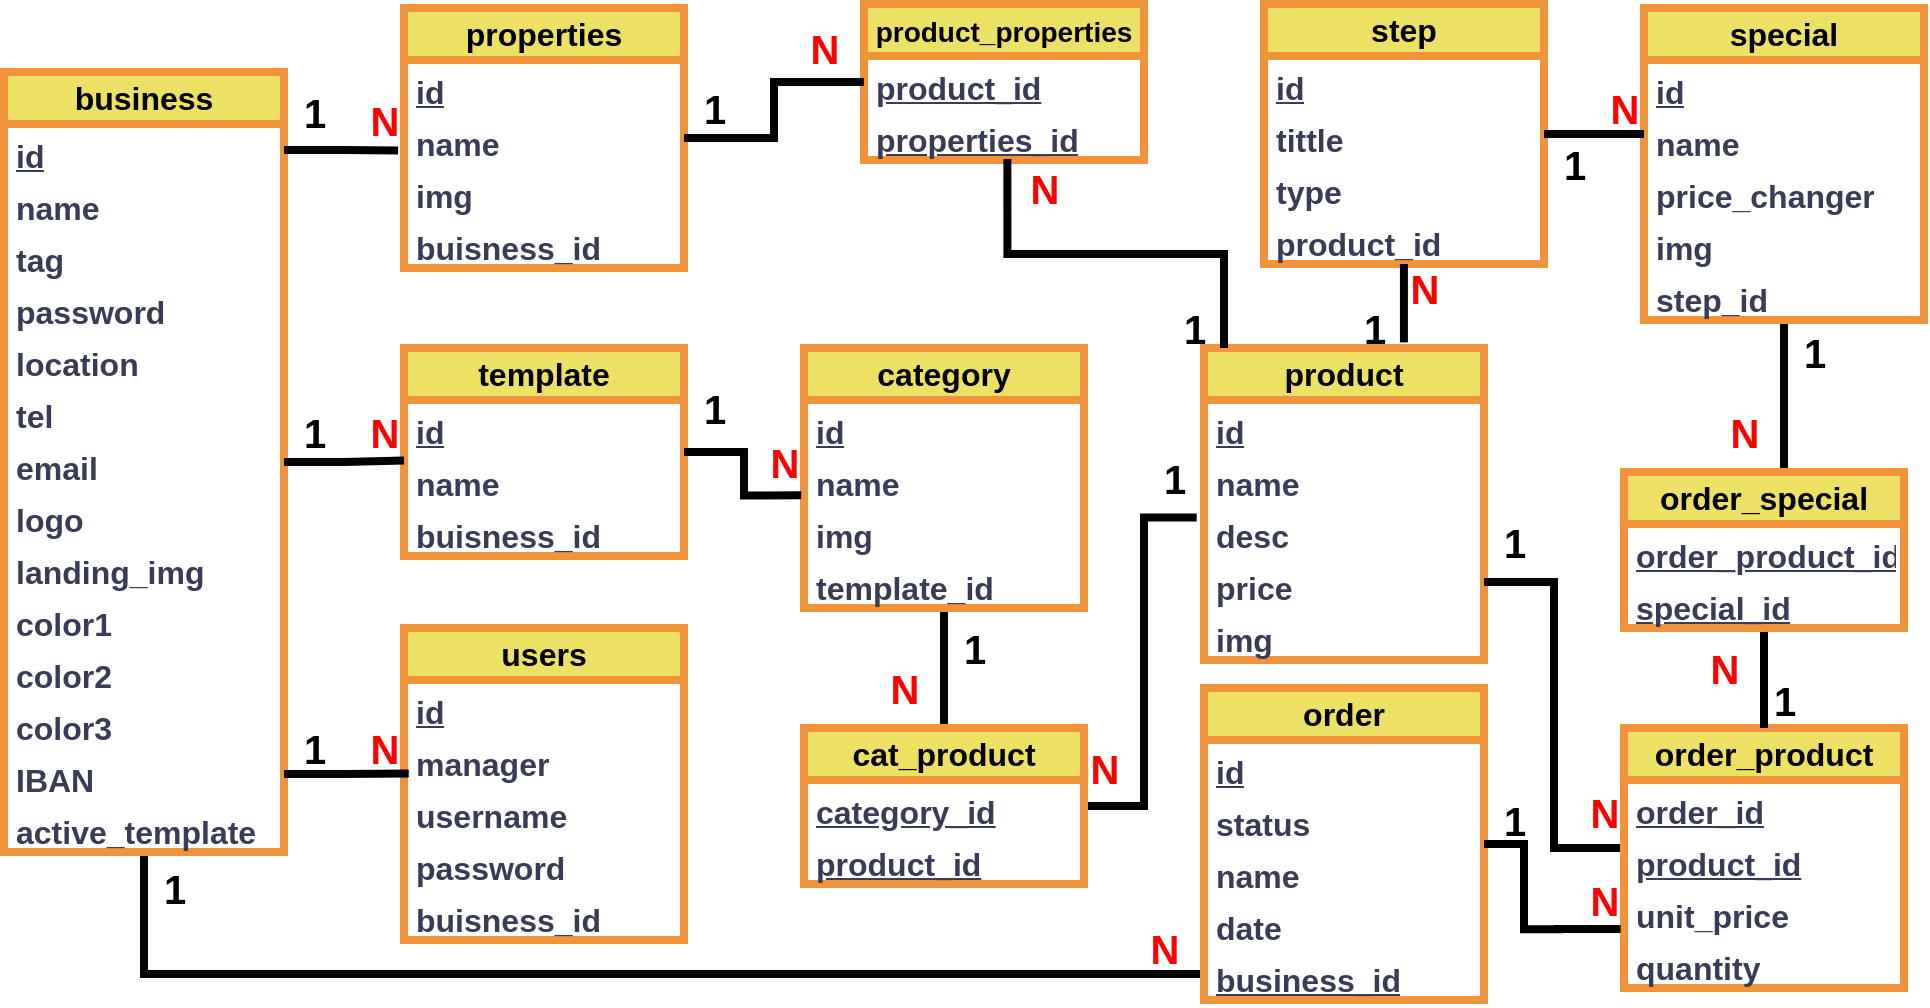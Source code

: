 <mxfile version="24.4.4" type="device">
  <diagram name="Página-1" id="HB4EFLJoK9irSy28Nmbm">
    <mxGraphModel dx="1834" dy="1164" grid="1" gridSize="10" guides="1" tooltips="1" connect="1" arrows="1" fold="1" page="0" pageScale="1" pageWidth="827" pageHeight="1169" background="none" math="0" shadow="0">
      <root>
        <mxCell id="0" />
        <mxCell id="1" parent="0" />
        <mxCell id="tTt3ZFna3ExUiOqyrd7_-2" style="edgeStyle=orthogonalEdgeStyle;rounded=0;orthogonalLoop=1;jettySize=auto;html=1;entryX=0;entryY=0.5;entryDx=0;entryDy=0;fontSize=16;endArrow=none;endFill=0;strokeWidth=4;" edge="1" parent="1" source="oP3ecVFxMw8S0ZBThQW_-9" target="tTt3ZFna3ExUiOqyrd7_-1">
          <mxGeometry relative="1" as="geometry" />
        </mxCell>
        <mxCell id="oP3ecVFxMw8S0ZBThQW_-9" value="business" style="swimlane;fontStyle=1;childLayout=stackLayout;horizontal=1;startSize=26;fillColor=#ece165;horizontalStack=0;resizeParent=1;resizeParentMax=0;resizeLast=0;collapsible=1;marginBottom=0;whiteSpace=wrap;html=1;strokeColor=#f1933b;labelBackgroundColor=none;gradientColor=none;strokeWidth=4;fontSize=16;" parent="1" vertex="1">
          <mxGeometry x="-100" y="-258" width="140" height="390" as="geometry" />
        </mxCell>
        <mxCell id="oP3ecVFxMw8S0ZBThQW_-11" value="&lt;u style=&quot;font-size: 16px;&quot;&gt;id&lt;/u&gt;" style="text;strokeColor=none;fillColor=none;align=left;verticalAlign=top;spacingLeft=4;spacingRight=4;overflow=hidden;rotatable=0;points=[[0,0.5],[1,0.5]];portConstraint=eastwest;whiteSpace=wrap;html=1;fontColor=#393C56;labelBackgroundColor=none;strokeWidth=4;fontSize=16;fontStyle=1" parent="oP3ecVFxMw8S0ZBThQW_-9" vertex="1">
          <mxGeometry y="26" width="140" height="26" as="geometry" />
        </mxCell>
        <mxCell id="oP3ecVFxMw8S0ZBThQW_-12" value="name" style="text;strokeColor=none;fillColor=none;align=left;verticalAlign=top;spacingLeft=4;spacingRight=4;overflow=hidden;rotatable=0;points=[[0,0.5],[1,0.5]];portConstraint=eastwest;whiteSpace=wrap;html=1;fontColor=#393C56;labelBackgroundColor=none;strokeWidth=4;fontSize=16;fontStyle=1" parent="oP3ecVFxMw8S0ZBThQW_-9" vertex="1">
          <mxGeometry y="52" width="140" height="26" as="geometry" />
        </mxCell>
        <mxCell id="oP3ecVFxMw8S0ZBThQW_-10" value="tag" style="text;strokeColor=none;fillColor=none;align=left;verticalAlign=top;spacingLeft=4;spacingRight=4;overflow=hidden;rotatable=0;points=[[0,0.5],[1,0.5]];portConstraint=eastwest;whiteSpace=wrap;html=1;fontColor=#393C56;labelBackgroundColor=none;strokeWidth=4;fontSize=16;fontStyle=1" parent="oP3ecVFxMw8S0ZBThQW_-9" vertex="1">
          <mxGeometry y="78" width="140" height="26" as="geometry" />
        </mxCell>
        <mxCell id="hWduW7F0UaVmSexxQj4j-1" value="password" style="text;strokeColor=none;fillColor=none;align=left;verticalAlign=top;spacingLeft=4;spacingRight=4;overflow=hidden;rotatable=0;points=[[0,0.5],[1,0.5]];portConstraint=eastwest;whiteSpace=wrap;html=1;fontColor=#393C56;labelBackgroundColor=none;strokeWidth=4;fontSize=16;fontStyle=1" parent="oP3ecVFxMw8S0ZBThQW_-9" vertex="1">
          <mxGeometry y="104" width="140" height="26" as="geometry" />
        </mxCell>
        <mxCell id="oP3ecVFxMw8S0ZBThQW_-43" value="location" style="text;strokeColor=none;fillColor=none;align=left;verticalAlign=top;spacingLeft=4;spacingRight=4;overflow=hidden;rotatable=0;points=[[0,0.5],[1,0.5]];portConstraint=eastwest;whiteSpace=wrap;html=1;fontColor=#393C56;labelBackgroundColor=none;strokeWidth=4;fontSize=16;fontStyle=1" parent="oP3ecVFxMw8S0ZBThQW_-9" vertex="1">
          <mxGeometry y="130" width="140" height="26" as="geometry" />
        </mxCell>
        <mxCell id="rgA8sPel6VOe8TSU-KJx-34" value="tel" style="text;strokeColor=none;fillColor=none;align=left;verticalAlign=top;spacingLeft=4;spacingRight=4;overflow=hidden;rotatable=0;points=[[0,0.5],[1,0.5]];portConstraint=eastwest;whiteSpace=wrap;html=1;fontColor=#393C56;labelBackgroundColor=none;strokeWidth=4;fontSize=16;fontStyle=1" parent="oP3ecVFxMw8S0ZBThQW_-9" vertex="1">
          <mxGeometry y="156" width="140" height="26" as="geometry" />
        </mxCell>
        <mxCell id="rgA8sPel6VOe8TSU-KJx-35" value="email" style="text;strokeColor=none;fillColor=none;align=left;verticalAlign=top;spacingLeft=4;spacingRight=4;overflow=hidden;rotatable=0;points=[[0,0.5],[1,0.5]];portConstraint=eastwest;whiteSpace=wrap;html=1;fontColor=#393C56;labelBackgroundColor=none;strokeWidth=4;fontSize=16;fontStyle=1" parent="oP3ecVFxMw8S0ZBThQW_-9" vertex="1">
          <mxGeometry y="182" width="140" height="26" as="geometry" />
        </mxCell>
        <mxCell id="oP3ecVFxMw8S0ZBThQW_-40" value="logo" style="text;strokeColor=none;fillColor=none;align=left;verticalAlign=top;spacingLeft=4;spacingRight=4;overflow=hidden;rotatable=0;points=[[0,0.5],[1,0.5]];portConstraint=eastwest;whiteSpace=wrap;html=1;fontColor=#393C56;labelBackgroundColor=none;strokeWidth=4;fontSize=16;fontStyle=1" parent="oP3ecVFxMw8S0ZBThQW_-9" vertex="1">
          <mxGeometry y="208" width="140" height="26" as="geometry" />
        </mxCell>
        <mxCell id="rgA8sPel6VOe8TSU-KJx-25" value="landing_img" style="text;strokeColor=none;fillColor=none;align=left;verticalAlign=top;spacingLeft=4;spacingRight=4;overflow=hidden;rotatable=0;points=[[0,0.5],[1,0.5]];portConstraint=eastwest;whiteSpace=wrap;html=1;fontColor=#393C56;labelBackgroundColor=none;strokeWidth=4;fontSize=16;fontStyle=1" parent="oP3ecVFxMw8S0ZBThQW_-9" vertex="1">
          <mxGeometry y="234" width="140" height="26" as="geometry" />
        </mxCell>
        <mxCell id="rgA8sPel6VOe8TSU-KJx-37" value="color1" style="text;strokeColor=none;fillColor=none;align=left;verticalAlign=top;spacingLeft=4;spacingRight=4;overflow=hidden;rotatable=0;points=[[0,0.5],[1,0.5]];portConstraint=eastwest;whiteSpace=wrap;html=1;fontColor=#393C56;labelBackgroundColor=none;strokeWidth=4;fontSize=16;fontStyle=1" parent="oP3ecVFxMw8S0ZBThQW_-9" vertex="1">
          <mxGeometry y="260" width="140" height="26" as="geometry" />
        </mxCell>
        <mxCell id="rgA8sPel6VOe8TSU-KJx-38" value="color2" style="text;strokeColor=none;fillColor=none;align=left;verticalAlign=top;spacingLeft=4;spacingRight=4;overflow=hidden;rotatable=0;points=[[0,0.5],[1,0.5]];portConstraint=eastwest;whiteSpace=wrap;html=1;fontColor=#393C56;labelBackgroundColor=none;strokeWidth=4;fontSize=16;fontStyle=1" parent="oP3ecVFxMw8S0ZBThQW_-9" vertex="1">
          <mxGeometry y="286" width="140" height="26" as="geometry" />
        </mxCell>
        <mxCell id="rgA8sPel6VOe8TSU-KJx-39" value="color3" style="text;strokeColor=none;fillColor=none;align=left;verticalAlign=top;spacingLeft=4;spacingRight=4;overflow=hidden;rotatable=0;points=[[0,0.5],[1,0.5]];portConstraint=eastwest;whiteSpace=wrap;html=1;fontColor=#393C56;labelBackgroundColor=none;strokeWidth=4;fontSize=16;fontStyle=1" parent="oP3ecVFxMw8S0ZBThQW_-9" vertex="1">
          <mxGeometry y="312" width="140" height="26" as="geometry" />
        </mxCell>
        <mxCell id="oP3ecVFxMw8S0ZBThQW_-41" value="IBAN" style="text;strokeColor=none;fillColor=none;align=left;verticalAlign=top;spacingLeft=4;spacingRight=4;overflow=hidden;rotatable=0;points=[[0,0.5],[1,0.5]];portConstraint=eastwest;whiteSpace=wrap;html=1;fontColor=#393C56;labelBackgroundColor=none;strokeWidth=4;fontSize=16;fontStyle=1" parent="oP3ecVFxMw8S0ZBThQW_-9" vertex="1">
          <mxGeometry y="338" width="140" height="26" as="geometry" />
        </mxCell>
        <mxCell id="rgA8sPel6VOe8TSU-KJx-26" value="active_template" style="text;strokeColor=none;fillColor=none;align=left;verticalAlign=top;spacingLeft=4;spacingRight=4;overflow=hidden;rotatable=0;points=[[0,0.5],[1,0.5]];portConstraint=eastwest;whiteSpace=wrap;html=1;fontColor=#393C56;labelBackgroundColor=none;strokeWidth=4;fontSize=16;fontStyle=1" parent="oP3ecVFxMw8S0ZBThQW_-9" vertex="1">
          <mxGeometry y="364" width="140" height="26" as="geometry" />
        </mxCell>
        <mxCell id="w_64lnNvMojPPj8oxcIl-16" style="edgeStyle=orthogonalEdgeStyle;rounded=0;orthogonalLoop=1;jettySize=auto;html=1;entryX=0.5;entryY=0;entryDx=0;entryDy=0;endArrow=none;endFill=0;strokeWidth=4;" parent="1" source="oP3ecVFxMw8S0ZBThQW_-26" target="rgA8sPel6VOe8TSU-KJx-27" edge="1">
          <mxGeometry relative="1" as="geometry" />
        </mxCell>
        <mxCell id="oP3ecVFxMw8S0ZBThQW_-26" value="category" style="swimlane;fontStyle=1;childLayout=stackLayout;horizontal=1;startSize=26;fillColor=#ece165;horizontalStack=0;resizeParent=1;resizeParentMax=0;resizeLast=0;collapsible=1;marginBottom=0;whiteSpace=wrap;html=1;strokeColor=#f1933b;labelBackgroundColor=none;gradientColor=none;strokeWidth=4;fontSize=16;" parent="1" vertex="1">
          <mxGeometry x="300" y="-120" width="140" height="130" as="geometry" />
        </mxCell>
        <mxCell id="oP3ecVFxMw8S0ZBThQW_-27" value="&lt;u style=&quot;font-size: 16px;&quot;&gt;id&lt;/u&gt;" style="text;strokeColor=none;fillColor=none;align=left;verticalAlign=top;spacingLeft=4;spacingRight=4;overflow=hidden;rotatable=0;points=[[0,0.5],[1,0.5]];portConstraint=eastwest;whiteSpace=wrap;html=1;fontColor=#393C56;labelBackgroundColor=none;strokeWidth=4;fontSize=16;fontStyle=1" parent="oP3ecVFxMw8S0ZBThQW_-26" vertex="1">
          <mxGeometry y="26" width="140" height="26" as="geometry" />
        </mxCell>
        <mxCell id="oP3ecVFxMw8S0ZBThQW_-28" value="name" style="text;strokeColor=none;fillColor=none;align=left;verticalAlign=top;spacingLeft=4;spacingRight=4;overflow=hidden;rotatable=0;points=[[0,0.5],[1,0.5]];portConstraint=eastwest;whiteSpace=wrap;html=1;fontColor=#393C56;labelBackgroundColor=none;strokeWidth=4;fontSize=16;fontStyle=1" parent="oP3ecVFxMw8S0ZBThQW_-26" vertex="1">
          <mxGeometry y="52" width="140" height="26" as="geometry" />
        </mxCell>
        <mxCell id="oP3ecVFxMw8S0ZBThQW_-29" value="img" style="text;strokeColor=none;fillColor=none;align=left;verticalAlign=top;spacingLeft=4;spacingRight=4;overflow=hidden;rotatable=0;points=[[0,0.5],[1,0.5]];portConstraint=eastwest;whiteSpace=wrap;html=1;fontColor=#393C56;labelBackgroundColor=none;strokeWidth=4;fontSize=16;fontStyle=1" parent="oP3ecVFxMw8S0ZBThQW_-26" vertex="1">
          <mxGeometry y="78" width="140" height="26" as="geometry" />
        </mxCell>
        <mxCell id="yxecicvRV5w_pmOznldh-9" value="template_id" style="text;strokeColor=none;fillColor=none;align=left;verticalAlign=top;spacingLeft=4;spacingRight=4;overflow=hidden;rotatable=0;points=[[0,0.5],[1,0.5]];portConstraint=eastwest;whiteSpace=wrap;html=1;fontColor=#393C56;labelBackgroundColor=none;strokeWidth=4;fontSize=16;fontStyle=1" parent="oP3ecVFxMw8S0ZBThQW_-26" vertex="1">
          <mxGeometry y="104" width="140" height="26" as="geometry" />
        </mxCell>
        <mxCell id="oP3ecVFxMw8S0ZBThQW_-30" value="product" style="swimlane;fontStyle=1;childLayout=stackLayout;horizontal=1;startSize=26;fillColor=#ece165;horizontalStack=0;resizeParent=1;resizeParentMax=0;resizeLast=0;collapsible=1;marginBottom=0;whiteSpace=wrap;html=1;strokeColor=#f1933b;labelBackgroundColor=none;gradientColor=none;strokeWidth=4;fontSize=16;" parent="1" vertex="1">
          <mxGeometry x="500" y="-120" width="140" height="156" as="geometry" />
        </mxCell>
        <mxCell id="oP3ecVFxMw8S0ZBThQW_-31" value="&lt;u style=&quot;font-size: 16px;&quot;&gt;id&lt;/u&gt;" style="text;strokeColor=none;fillColor=none;align=left;verticalAlign=top;spacingLeft=4;spacingRight=4;overflow=hidden;rotatable=0;points=[[0,0.5],[1,0.5]];portConstraint=eastwest;whiteSpace=wrap;html=1;fontColor=#393C56;labelBackgroundColor=none;strokeWidth=4;fontSize=16;fontStyle=1" parent="oP3ecVFxMw8S0ZBThQW_-30" vertex="1">
          <mxGeometry y="26" width="140" height="26" as="geometry" />
        </mxCell>
        <mxCell id="oP3ecVFxMw8S0ZBThQW_-32" value="name" style="text;strokeColor=none;fillColor=none;align=left;verticalAlign=top;spacingLeft=4;spacingRight=4;overflow=hidden;rotatable=0;points=[[0,0.5],[1,0.5]];portConstraint=eastwest;whiteSpace=wrap;html=1;fontColor=#393C56;labelBackgroundColor=none;strokeWidth=4;fontSize=16;fontStyle=1" parent="oP3ecVFxMw8S0ZBThQW_-30" vertex="1">
          <mxGeometry y="52" width="140" height="26" as="geometry" />
        </mxCell>
        <mxCell id="yxecicvRV5w_pmOznldh-8" value="desc" style="text;strokeColor=none;fillColor=none;align=left;verticalAlign=top;spacingLeft=4;spacingRight=4;overflow=hidden;rotatable=0;points=[[0,0.5],[1,0.5]];portConstraint=eastwest;whiteSpace=wrap;html=1;fontColor=#393C56;labelBackgroundColor=none;strokeWidth=4;fontSize=16;fontStyle=1" parent="oP3ecVFxMw8S0ZBThQW_-30" vertex="1">
          <mxGeometry y="78" width="140" height="26" as="geometry" />
        </mxCell>
        <mxCell id="yxecicvRV5w_pmOznldh-1" value="price" style="text;strokeColor=none;fillColor=none;align=left;verticalAlign=top;spacingLeft=4;spacingRight=4;overflow=hidden;rotatable=0;points=[[0,0.5],[1,0.5]];portConstraint=eastwest;whiteSpace=wrap;html=1;fontColor=#393C56;labelBackgroundColor=none;strokeWidth=4;fontSize=16;fontStyle=1" parent="oP3ecVFxMw8S0ZBThQW_-30" vertex="1">
          <mxGeometry y="104" width="140" height="26" as="geometry" />
        </mxCell>
        <mxCell id="oP3ecVFxMw8S0ZBThQW_-33" value="img" style="text;strokeColor=none;fillColor=none;align=left;verticalAlign=top;spacingLeft=4;spacingRight=4;overflow=hidden;rotatable=0;points=[[0,0.5],[1,0.5]];portConstraint=eastwest;whiteSpace=wrap;html=1;fontColor=#393C56;labelBackgroundColor=none;strokeWidth=4;fontSize=16;fontStyle=1" parent="oP3ecVFxMw8S0ZBThQW_-30" vertex="1">
          <mxGeometry y="130" width="140" height="26" as="geometry" />
        </mxCell>
        <mxCell id="oP3ecVFxMw8S0ZBThQW_-44" value="step" style="swimlane;fontStyle=1;childLayout=stackLayout;horizontal=1;startSize=26;fillColor=#ece165;horizontalStack=0;resizeParent=1;resizeParentMax=0;resizeLast=0;collapsible=1;marginBottom=0;whiteSpace=wrap;html=1;strokeColor=#f1933b;labelBackgroundColor=none;gradientColor=none;strokeWidth=4;fontSize=16;" parent="1" vertex="1">
          <mxGeometry x="530" y="-292" width="140" height="130" as="geometry" />
        </mxCell>
        <mxCell id="oP3ecVFxMw8S0ZBThQW_-45" value="&lt;u style=&quot;font-size: 16px;&quot;&gt;id&lt;/u&gt;" style="text;strokeColor=none;fillColor=none;align=left;verticalAlign=top;spacingLeft=4;spacingRight=4;overflow=hidden;rotatable=0;points=[[0,0.5],[1,0.5]];portConstraint=eastwest;whiteSpace=wrap;html=1;fontColor=#393C56;labelBackgroundColor=none;strokeWidth=4;fontSize=16;fontStyle=1" parent="oP3ecVFxMw8S0ZBThQW_-44" vertex="1">
          <mxGeometry y="26" width="140" height="26" as="geometry" />
        </mxCell>
        <mxCell id="oP3ecVFxMw8S0ZBThQW_-47" value="tittle" style="text;strokeColor=none;fillColor=none;align=left;verticalAlign=top;spacingLeft=4;spacingRight=4;overflow=hidden;rotatable=0;points=[[0,0.5],[1,0.5]];portConstraint=eastwest;whiteSpace=wrap;html=1;fontColor=#393C56;labelBackgroundColor=none;strokeWidth=4;fontSize=16;fontStyle=1" parent="oP3ecVFxMw8S0ZBThQW_-44" vertex="1">
          <mxGeometry y="52" width="140" height="26" as="geometry" />
        </mxCell>
        <mxCell id="rgA8sPel6VOe8TSU-KJx-4" value="type" style="text;strokeColor=none;fillColor=none;align=left;verticalAlign=top;spacingLeft=4;spacingRight=4;overflow=hidden;rotatable=0;points=[[0,0.5],[1,0.5]];portConstraint=eastwest;whiteSpace=wrap;html=1;fontColor=#393C56;labelBackgroundColor=none;strokeWidth=4;fontSize=16;fontStyle=1" parent="oP3ecVFxMw8S0ZBThQW_-44" vertex="1">
          <mxGeometry y="78" width="140" height="26" as="geometry" />
        </mxCell>
        <mxCell id="oP3ecVFxMw8S0ZBThQW_-49" value="product_id" style="text;strokeColor=none;fillColor=none;align=left;verticalAlign=top;spacingLeft=4;spacingRight=4;overflow=hidden;rotatable=0;points=[[0,0.5],[1,0.5]];portConstraint=eastwest;whiteSpace=wrap;html=1;fontColor=#393C56;labelBackgroundColor=none;strokeWidth=4;fontSize=16;fontStyle=1" parent="oP3ecVFxMw8S0ZBThQW_-44" vertex="1">
          <mxGeometry y="104" width="140" height="26" as="geometry" />
        </mxCell>
        <mxCell id="w_64lnNvMojPPj8oxcIl-25" style="edgeStyle=orthogonalEdgeStyle;rounded=0;orthogonalLoop=1;jettySize=auto;html=1;endArrow=none;endFill=0;strokeWidth=4;" parent="1" source="yxecicvRV5w_pmOznldh-2" edge="1">
          <mxGeometry relative="1" as="geometry">
            <mxPoint x="790" y="-60.0" as="targetPoint" />
          </mxGeometry>
        </mxCell>
        <mxCell id="yxecicvRV5w_pmOznldh-2" value="special" style="swimlane;fontStyle=1;childLayout=stackLayout;horizontal=1;startSize=26;fillColor=#ece165;horizontalStack=0;resizeParent=1;resizeParentMax=0;resizeLast=0;collapsible=1;marginBottom=0;whiteSpace=wrap;html=1;strokeColor=#f1933b;labelBackgroundColor=none;gradientColor=none;strokeWidth=4;fontSize=16;" parent="1" vertex="1">
          <mxGeometry x="720" y="-290" width="140" height="156" as="geometry" />
        </mxCell>
        <mxCell id="yxecicvRV5w_pmOznldh-3" value="&lt;u style=&quot;font-size: 16px;&quot;&gt;id&lt;/u&gt;" style="text;strokeColor=none;fillColor=none;align=left;verticalAlign=top;spacingLeft=4;spacingRight=4;overflow=hidden;rotatable=0;points=[[0,0.5],[1,0.5]];portConstraint=eastwest;whiteSpace=wrap;html=1;fontColor=#393C56;labelBackgroundColor=none;strokeWidth=4;fontSize=16;fontStyle=1" parent="yxecicvRV5w_pmOznldh-2" vertex="1">
          <mxGeometry y="26" width="140" height="26" as="geometry" />
        </mxCell>
        <mxCell id="yxecicvRV5w_pmOznldh-4" value="name" style="text;strokeColor=none;fillColor=none;align=left;verticalAlign=top;spacingLeft=4;spacingRight=4;overflow=hidden;rotatable=0;points=[[0,0.5],[1,0.5]];portConstraint=eastwest;whiteSpace=wrap;html=1;fontColor=#393C56;labelBackgroundColor=none;strokeWidth=4;fontSize=16;fontStyle=1" parent="yxecicvRV5w_pmOznldh-2" vertex="1">
          <mxGeometry y="52" width="140" height="26" as="geometry" />
        </mxCell>
        <mxCell id="yxecicvRV5w_pmOznldh-7" value="price_changer" style="text;strokeColor=none;fillColor=none;align=left;verticalAlign=top;spacingLeft=4;spacingRight=4;overflow=hidden;rotatable=0;points=[[0,0.5],[1,0.5]];portConstraint=eastwest;whiteSpace=wrap;html=1;fontColor=#393C56;labelBackgroundColor=none;strokeWidth=4;fontSize=16;fontStyle=1" parent="yxecicvRV5w_pmOznldh-2" vertex="1">
          <mxGeometry y="78" width="140" height="26" as="geometry" />
        </mxCell>
        <mxCell id="yxecicvRV5w_pmOznldh-5" value="img" style="text;strokeColor=none;fillColor=none;align=left;verticalAlign=top;spacingLeft=4;spacingRight=4;overflow=hidden;rotatable=0;points=[[0,0.5],[1,0.5]];portConstraint=eastwest;whiteSpace=wrap;html=1;fontColor=#393C56;labelBackgroundColor=none;strokeWidth=4;fontSize=16;fontStyle=1" parent="yxecicvRV5w_pmOznldh-2" vertex="1">
          <mxGeometry y="104" width="140" height="26" as="geometry" />
        </mxCell>
        <mxCell id="yxecicvRV5w_pmOznldh-6" value="step_id" style="text;strokeColor=none;fillColor=none;align=left;verticalAlign=top;spacingLeft=4;spacingRight=4;overflow=hidden;rotatable=0;points=[[0,0.5],[1,0.5]];portConstraint=eastwest;whiteSpace=wrap;html=1;fontColor=#393C56;labelBackgroundColor=none;strokeWidth=4;fontSize=16;fontStyle=1" parent="yxecicvRV5w_pmOznldh-2" vertex="1">
          <mxGeometry y="130" width="140" height="26" as="geometry" />
        </mxCell>
        <mxCell id="yxecicvRV5w_pmOznldh-17" value="properties" style="swimlane;fontStyle=1;childLayout=stackLayout;horizontal=1;startSize=26;fillColor=#ece165;horizontalStack=0;resizeParent=1;resizeParentMax=0;resizeLast=0;collapsible=1;marginBottom=0;whiteSpace=wrap;html=1;strokeColor=#f1933b;labelBackgroundColor=none;gradientColor=none;strokeWidth=4;fontSize=16;" parent="1" vertex="1">
          <mxGeometry x="100" y="-290" width="140" height="130" as="geometry" />
        </mxCell>
        <mxCell id="yxecicvRV5w_pmOznldh-18" value="&lt;u style=&quot;font-size: 16px;&quot;&gt;id&lt;/u&gt;" style="text;strokeColor=none;fillColor=none;align=left;verticalAlign=top;spacingLeft=4;spacingRight=4;overflow=hidden;rotatable=0;points=[[0,0.5],[1,0.5]];portConstraint=eastwest;whiteSpace=wrap;html=1;fontColor=#393C56;labelBackgroundColor=none;strokeWidth=4;fontSize=16;fontStyle=1" parent="yxecicvRV5w_pmOznldh-17" vertex="1">
          <mxGeometry y="26" width="140" height="26" as="geometry" />
        </mxCell>
        <mxCell id="yxecicvRV5w_pmOznldh-19" value="name" style="text;strokeColor=none;fillColor=none;align=left;verticalAlign=top;spacingLeft=4;spacingRight=4;overflow=hidden;rotatable=0;points=[[0,0.5],[1,0.5]];portConstraint=eastwest;whiteSpace=wrap;html=1;fontColor=#393C56;labelBackgroundColor=none;strokeWidth=4;fontSize=16;fontStyle=1" parent="yxecicvRV5w_pmOznldh-17" vertex="1">
          <mxGeometry y="52" width="140" height="26" as="geometry" />
        </mxCell>
        <mxCell id="yxecicvRV5w_pmOznldh-20" value="img" style="text;strokeColor=none;fillColor=none;align=left;verticalAlign=top;spacingLeft=4;spacingRight=4;overflow=hidden;rotatable=0;points=[[0,0.5],[1,0.5]];portConstraint=eastwest;whiteSpace=wrap;html=1;fontColor=#393C56;labelBackgroundColor=none;strokeWidth=4;fontSize=16;fontStyle=1" parent="yxecicvRV5w_pmOznldh-17" vertex="1">
          <mxGeometry y="78" width="140" height="26" as="geometry" />
        </mxCell>
        <mxCell id="yxecicvRV5w_pmOznldh-21" value="buisness_id" style="text;strokeColor=none;fillColor=none;align=left;verticalAlign=top;spacingLeft=4;spacingRight=4;overflow=hidden;rotatable=0;points=[[0,0.5],[1,0.5]];portConstraint=eastwest;whiteSpace=wrap;html=1;fontColor=#393C56;labelBackgroundColor=none;strokeWidth=4;fontSize=16;fontStyle=1" parent="yxecicvRV5w_pmOznldh-17" vertex="1">
          <mxGeometry y="104" width="140" height="26" as="geometry" />
        </mxCell>
        <mxCell id="yxecicvRV5w_pmOznldh-22" value="&lt;font style=&quot;font-size: 14px;&quot;&gt;product_properties&lt;/font&gt;" style="swimlane;fontStyle=1;childLayout=stackLayout;horizontal=1;startSize=26;fillColor=#ece165;horizontalStack=0;resizeParent=1;resizeParentMax=0;resizeLast=0;collapsible=1;marginBottom=0;whiteSpace=wrap;html=1;strokeColor=#f1933b;labelBackgroundColor=none;gradientColor=none;strokeWidth=4;fontSize=16;" parent="1" vertex="1">
          <mxGeometry x="330" y="-292" width="140" height="78" as="geometry" />
        </mxCell>
        <mxCell id="yxecicvRV5w_pmOznldh-24" value="&lt;u&gt;product_id&lt;/u&gt;" style="text;strokeColor=none;fillColor=none;align=left;verticalAlign=top;spacingLeft=4;spacingRight=4;overflow=hidden;rotatable=0;points=[[0,0.5],[1,0.5]];portConstraint=eastwest;whiteSpace=wrap;html=1;fontColor=#393C56;labelBackgroundColor=none;strokeWidth=4;fontSize=16;fontStyle=1" parent="yxecicvRV5w_pmOznldh-22" vertex="1">
          <mxGeometry y="26" width="140" height="26" as="geometry" />
        </mxCell>
        <mxCell id="yxecicvRV5w_pmOznldh-23" value="&lt;u&gt;properties_id&lt;/u&gt;" style="text;strokeColor=none;fillColor=none;align=left;verticalAlign=top;spacingLeft=4;spacingRight=4;overflow=hidden;rotatable=0;points=[[0,0.5],[1,0.5]];portConstraint=eastwest;whiteSpace=wrap;html=1;fontColor=#393C56;labelBackgroundColor=none;strokeWidth=4;fontSize=16;fontStyle=1" parent="yxecicvRV5w_pmOznldh-22" vertex="1">
          <mxGeometry y="52" width="140" height="26" as="geometry" />
        </mxCell>
        <mxCell id="rgA8sPel6VOe8TSU-KJx-5" value="order" style="swimlane;fontStyle=1;childLayout=stackLayout;horizontal=1;startSize=26;fillColor=#ece165;horizontalStack=0;resizeParent=1;resizeParentMax=0;resizeLast=0;collapsible=1;marginBottom=0;whiteSpace=wrap;html=1;strokeColor=#f1933b;labelBackgroundColor=none;gradientColor=none;strokeWidth=4;fontSize=16;" parent="1" vertex="1">
          <mxGeometry x="500" y="50" width="140" height="156" as="geometry" />
        </mxCell>
        <mxCell id="rgA8sPel6VOe8TSU-KJx-6" value="&lt;u style=&quot;font-size: 16px;&quot;&gt;id&lt;/u&gt;" style="text;strokeColor=none;fillColor=none;align=left;verticalAlign=top;spacingLeft=4;spacingRight=4;overflow=hidden;rotatable=0;points=[[0,0.5],[1,0.5]];portConstraint=eastwest;whiteSpace=wrap;html=1;fontColor=#393C56;labelBackgroundColor=none;strokeWidth=4;fontSize=16;fontStyle=1" parent="rgA8sPel6VOe8TSU-KJx-5" vertex="1">
          <mxGeometry y="26" width="140" height="26" as="geometry" />
        </mxCell>
        <mxCell id="rgA8sPel6VOe8TSU-KJx-9" value="status" style="text;strokeColor=none;fillColor=none;align=left;verticalAlign=top;spacingLeft=4;spacingRight=4;overflow=hidden;rotatable=0;points=[[0,0.5],[1,0.5]];portConstraint=eastwest;whiteSpace=wrap;html=1;fontColor=#393C56;labelBackgroundColor=none;strokeWidth=4;fontSize=16;fontStyle=1" parent="rgA8sPel6VOe8TSU-KJx-5" vertex="1">
          <mxGeometry y="52" width="140" height="26" as="geometry" />
        </mxCell>
        <mxCell id="rgA8sPel6VOe8TSU-KJx-12" value="name" style="text;strokeColor=none;fillColor=none;align=left;verticalAlign=top;spacingLeft=4;spacingRight=4;overflow=hidden;rotatable=0;points=[[0,0.5],[1,0.5]];portConstraint=eastwest;whiteSpace=wrap;html=1;fontColor=#393C56;labelBackgroundColor=none;strokeWidth=4;fontSize=16;fontStyle=1" parent="rgA8sPel6VOe8TSU-KJx-5" vertex="1">
          <mxGeometry y="78" width="140" height="26" as="geometry" />
        </mxCell>
        <mxCell id="VokZAXwR1dvvG9g6itUy-2" value="date" style="text;strokeColor=none;fillColor=none;align=left;verticalAlign=top;spacingLeft=4;spacingRight=4;overflow=hidden;rotatable=0;points=[[0,0.5],[1,0.5]];portConstraint=eastwest;whiteSpace=wrap;html=1;fontColor=#393C56;labelBackgroundColor=none;strokeWidth=4;fontSize=16;fontStyle=1" parent="rgA8sPel6VOe8TSU-KJx-5" vertex="1">
          <mxGeometry y="104" width="140" height="26" as="geometry" />
        </mxCell>
        <mxCell id="tTt3ZFna3ExUiOqyrd7_-1" value="business_id" style="text;strokeColor=none;fillColor=none;align=left;verticalAlign=top;spacingLeft=4;spacingRight=4;overflow=hidden;rotatable=0;points=[[0,0.5],[1,0.5]];portConstraint=eastwest;whiteSpace=wrap;html=1;fontColor=#393C56;labelBackgroundColor=none;strokeWidth=4;fontSize=16;fontStyle=5" vertex="1" parent="rgA8sPel6VOe8TSU-KJx-5">
          <mxGeometry y="130" width="140" height="26" as="geometry" />
        </mxCell>
        <mxCell id="rgA8sPel6VOe8TSU-KJx-13" value="order_product" style="swimlane;fontStyle=1;childLayout=stackLayout;horizontal=1;startSize=26;fillColor=#ece165;horizontalStack=0;resizeParent=1;resizeParentMax=0;resizeLast=0;collapsible=1;marginBottom=0;whiteSpace=wrap;html=1;strokeColor=#f1933b;labelBackgroundColor=none;gradientColor=none;strokeWidth=4;fontSize=16;" parent="1" vertex="1">
          <mxGeometry x="710" y="70" width="140" height="130" as="geometry" />
        </mxCell>
        <mxCell id="rgA8sPel6VOe8TSU-KJx-19" value="&lt;span style=&quot;font-size: 16px;&quot;&gt;order_id&lt;/span&gt;" style="text;strokeColor=none;fillColor=none;align=left;verticalAlign=top;spacingLeft=4;spacingRight=4;overflow=hidden;rotatable=0;points=[[0,0.5],[1,0.5]];portConstraint=eastwest;whiteSpace=wrap;html=1;fontColor=#393C56;labelBackgroundColor=none;strokeWidth=4;fontSize=16;fontStyle=5" parent="rgA8sPel6VOe8TSU-KJx-13" vertex="1">
          <mxGeometry y="26" width="140" height="26" as="geometry" />
        </mxCell>
        <mxCell id="rgA8sPel6VOe8TSU-KJx-18" value="&lt;span style=&quot;font-size: 16px;&quot;&gt;product_id&lt;/span&gt;" style="text;strokeColor=none;fillColor=none;align=left;verticalAlign=top;spacingLeft=4;spacingRight=4;overflow=hidden;rotatable=0;points=[[0,0.5],[1,0.5]];portConstraint=eastwest;whiteSpace=wrap;html=1;fontColor=#393C56;labelBackgroundColor=none;strokeWidth=4;fontSize=16;fontStyle=5" parent="rgA8sPel6VOe8TSU-KJx-13" vertex="1">
          <mxGeometry y="52" width="140" height="26" as="geometry" />
        </mxCell>
        <mxCell id="BneMiahgWMoEN0G-q8t--10" value="unit_price" style="text;strokeColor=none;fillColor=none;align=left;verticalAlign=top;spacingLeft=4;spacingRight=4;overflow=hidden;rotatable=0;points=[[0,0.5],[1,0.5]];portConstraint=eastwest;whiteSpace=wrap;html=1;fontColor=#393C56;labelBackgroundColor=none;strokeWidth=4;fontSize=16;fontStyle=1" parent="rgA8sPel6VOe8TSU-KJx-13" vertex="1">
          <mxGeometry y="78" width="140" height="26" as="geometry" />
        </mxCell>
        <mxCell id="hWduW7F0UaVmSexxQj4j-2" value="quantity" style="text;strokeColor=none;fillColor=none;align=left;verticalAlign=top;spacingLeft=4;spacingRight=4;overflow=hidden;rotatable=0;points=[[0,0.5],[1,0.5]];portConstraint=eastwest;whiteSpace=wrap;html=1;fontColor=#393C56;labelBackgroundColor=none;strokeWidth=4;fontSize=16;fontStyle=1" parent="rgA8sPel6VOe8TSU-KJx-13" vertex="1">
          <mxGeometry y="104" width="140" height="26" as="geometry" />
        </mxCell>
        <mxCell id="rgA8sPel6VOe8TSU-KJx-20" value="template" style="swimlane;fontStyle=1;childLayout=stackLayout;horizontal=1;startSize=26;fillColor=#ece165;horizontalStack=0;resizeParent=1;resizeParentMax=0;resizeLast=0;collapsible=1;marginBottom=0;whiteSpace=wrap;html=1;strokeColor=#f1933b;labelBackgroundColor=none;gradientColor=none;strokeWidth=4;fontSize=16;" parent="1" vertex="1">
          <mxGeometry x="100" y="-120" width="140" height="104" as="geometry" />
        </mxCell>
        <mxCell id="rgA8sPel6VOe8TSU-KJx-21" value="&lt;u style=&quot;font-size: 16px;&quot;&gt;id&lt;/u&gt;" style="text;strokeColor=none;fillColor=none;align=left;verticalAlign=top;spacingLeft=4;spacingRight=4;overflow=hidden;rotatable=0;points=[[0,0.5],[1,0.5]];portConstraint=eastwest;whiteSpace=wrap;html=1;fontColor=#393C56;labelBackgroundColor=none;strokeWidth=4;fontSize=16;fontStyle=1" parent="rgA8sPel6VOe8TSU-KJx-20" vertex="1">
          <mxGeometry y="26" width="140" height="26" as="geometry" />
        </mxCell>
        <mxCell id="rgA8sPel6VOe8TSU-KJx-22" value="name" style="text;strokeColor=none;fillColor=none;align=left;verticalAlign=top;spacingLeft=4;spacingRight=4;overflow=hidden;rotatable=0;points=[[0,0.5],[1,0.5]];portConstraint=eastwest;whiteSpace=wrap;html=1;fontColor=#393C56;labelBackgroundColor=none;strokeWidth=4;fontSize=16;fontStyle=1" parent="rgA8sPel6VOe8TSU-KJx-20" vertex="1">
          <mxGeometry y="52" width="140" height="26" as="geometry" />
        </mxCell>
        <mxCell id="rgA8sPel6VOe8TSU-KJx-24" value="buisness_id" style="text;strokeColor=none;fillColor=none;align=left;verticalAlign=top;spacingLeft=4;spacingRight=4;overflow=hidden;rotatable=0;points=[[0,0.5],[1,0.5]];portConstraint=eastwest;whiteSpace=wrap;html=1;fontColor=#393C56;labelBackgroundColor=none;strokeWidth=4;fontSize=16;fontStyle=1" parent="rgA8sPel6VOe8TSU-KJx-20" vertex="1">
          <mxGeometry y="78" width="140" height="26" as="geometry" />
        </mxCell>
        <mxCell id="w_64lnNvMojPPj8oxcIl-17" style="edgeStyle=orthogonalEdgeStyle;rounded=0;orthogonalLoop=1;jettySize=auto;html=1;entryX=-0.026;entryY=0.262;entryDx=0;entryDy=0;entryPerimeter=0;endArrow=none;endFill=0;strokeWidth=4;" parent="1" source="rgA8sPel6VOe8TSU-KJx-27" target="yxecicvRV5w_pmOznldh-8" edge="1">
          <mxGeometry relative="1" as="geometry">
            <mxPoint x="470" y="-50" as="targetPoint" />
            <Array as="points">
              <mxPoint x="470" y="109" />
              <mxPoint x="470" y="-35" />
            </Array>
          </mxGeometry>
        </mxCell>
        <mxCell id="rgA8sPel6VOe8TSU-KJx-27" value="cat_product" style="swimlane;fontStyle=1;childLayout=stackLayout;horizontal=1;startSize=26;fillColor=#ece165;horizontalStack=0;resizeParent=1;resizeParentMax=0;resizeLast=0;collapsible=1;marginBottom=0;whiteSpace=wrap;html=1;strokeColor=#f1933b;labelBackgroundColor=none;gradientColor=none;strokeWidth=4;fontSize=16;" parent="1" vertex="1">
          <mxGeometry x="300" y="70" width="140" height="78" as="geometry" />
        </mxCell>
        <mxCell id="rgA8sPel6VOe8TSU-KJx-28" value="&lt;u style=&quot;font-size: 16px;&quot;&gt;category_id&lt;/u&gt;" style="text;strokeColor=none;fillColor=none;align=left;verticalAlign=top;spacingLeft=4;spacingRight=4;overflow=hidden;rotatable=0;points=[[0,0.5],[1,0.5]];portConstraint=eastwest;whiteSpace=wrap;html=1;fontColor=#393C56;labelBackgroundColor=none;strokeWidth=4;fontSize=16;fontStyle=1" parent="rgA8sPel6VOe8TSU-KJx-27" vertex="1">
          <mxGeometry y="26" width="140" height="26" as="geometry" />
        </mxCell>
        <mxCell id="rgA8sPel6VOe8TSU-KJx-29" value="product_id" style="text;strokeColor=none;fillColor=none;align=left;verticalAlign=top;spacingLeft=4;spacingRight=4;overflow=hidden;rotatable=0;points=[[0,0.5],[1,0.5]];portConstraint=eastwest;whiteSpace=wrap;html=1;fontColor=#393C56;labelBackgroundColor=none;strokeWidth=4;fontSize=16;fontStyle=5" parent="rgA8sPel6VOe8TSU-KJx-27" vertex="1">
          <mxGeometry y="52" width="140" height="26" as="geometry" />
        </mxCell>
        <mxCell id="w_64lnNvMojPPj8oxcIl-26" style="edgeStyle=orthogonalEdgeStyle;rounded=0;orthogonalLoop=1;jettySize=auto;html=1;entryX=0.5;entryY=0;entryDx=0;entryDy=0;endArrow=none;endFill=0;strokeWidth=4;" parent="1" source="BneMiahgWMoEN0G-q8t--7" target="rgA8sPel6VOe8TSU-KJx-13" edge="1">
          <mxGeometry relative="1" as="geometry" />
        </mxCell>
        <mxCell id="BneMiahgWMoEN0G-q8t--7" value="order_special" style="swimlane;fontStyle=1;childLayout=stackLayout;horizontal=1;startSize=26;fillColor=#ece165;horizontalStack=0;resizeParent=1;resizeParentMax=0;resizeLast=0;collapsible=1;marginBottom=0;whiteSpace=wrap;html=1;strokeColor=#f1933b;labelBackgroundColor=none;gradientColor=none;strokeWidth=4;fontSize=16;" parent="1" vertex="1">
          <mxGeometry x="710" y="-58" width="140" height="78" as="geometry" />
        </mxCell>
        <mxCell id="BneMiahgWMoEN0G-q8t--8" value="&lt;span style=&quot;font-size: 16px;&quot;&gt;order_product_id&lt;/span&gt;" style="text;strokeColor=none;fillColor=none;align=left;verticalAlign=top;spacingLeft=4;spacingRight=4;overflow=hidden;rotatable=0;points=[[0,0.5],[1,0.5]];portConstraint=eastwest;whiteSpace=wrap;html=1;fontColor=#393C56;labelBackgroundColor=none;strokeWidth=4;fontSize=16;fontStyle=5" parent="BneMiahgWMoEN0G-q8t--7" vertex="1">
          <mxGeometry y="26" width="140" height="26" as="geometry" />
        </mxCell>
        <mxCell id="BneMiahgWMoEN0G-q8t--9" value="&lt;span style=&quot;font-size: 16px;&quot;&gt;special_id&lt;/span&gt;" style="text;strokeColor=none;fillColor=none;align=left;verticalAlign=top;spacingLeft=4;spacingRight=4;overflow=hidden;rotatable=0;points=[[0,0.5],[1,0.5]];portConstraint=eastwest;whiteSpace=wrap;html=1;fontColor=#393C56;labelBackgroundColor=none;strokeWidth=4;fontSize=16;fontStyle=5" parent="BneMiahgWMoEN0G-q8t--7" vertex="1">
          <mxGeometry y="52" width="140" height="26" as="geometry" />
        </mxCell>
        <mxCell id="xKJswpxbxgdSz9v3RkuS-1" value="users" style="swimlane;fontStyle=1;childLayout=stackLayout;horizontal=1;startSize=26;fillColor=#ece165;horizontalStack=0;resizeParent=1;resizeParentMax=0;resizeLast=0;collapsible=1;marginBottom=0;whiteSpace=wrap;html=1;strokeColor=#f1933b;labelBackgroundColor=none;gradientColor=none;strokeWidth=4;fontSize=16;" parent="1" vertex="1">
          <mxGeometry x="100" y="20" width="140" height="156" as="geometry" />
        </mxCell>
        <mxCell id="xKJswpxbxgdSz9v3RkuS-2" value="id" style="text;strokeColor=none;fillColor=none;align=left;verticalAlign=top;spacingLeft=4;spacingRight=4;overflow=hidden;rotatable=0;points=[[0,0.5],[1,0.5]];portConstraint=eastwest;whiteSpace=wrap;html=1;fontColor=#393C56;labelBackgroundColor=none;strokeWidth=4;fontSize=16;fontStyle=5" parent="xKJswpxbxgdSz9v3RkuS-1" vertex="1">
          <mxGeometry y="26" width="140" height="26" as="geometry" />
        </mxCell>
        <mxCell id="xKJswpxbxgdSz9v3RkuS-3" value="&lt;span style=&quot;font-size: 16px;&quot;&gt;manager&lt;/span&gt;" style="text;strokeColor=none;fillColor=none;align=left;verticalAlign=top;spacingLeft=4;spacingRight=4;overflow=hidden;rotatable=0;points=[[0,0.5],[1,0.5]];portConstraint=eastwest;whiteSpace=wrap;html=1;fontColor=#393C56;labelBackgroundColor=none;strokeWidth=4;fontSize=16;fontStyle=1" parent="xKJswpxbxgdSz9v3RkuS-1" vertex="1">
          <mxGeometry y="52" width="140" height="26" as="geometry" />
        </mxCell>
        <mxCell id="xKJswpxbxgdSz9v3RkuS-12" value="&lt;span style=&quot;font-size: 16px;&quot;&gt;username&lt;/span&gt;" style="text;strokeColor=none;fillColor=none;align=left;verticalAlign=top;spacingLeft=4;spacingRight=4;overflow=hidden;rotatable=0;points=[[0,0.5],[1,0.5]];portConstraint=eastwest;whiteSpace=wrap;html=1;fontColor=#393C56;labelBackgroundColor=none;strokeWidth=4;fontSize=16;fontStyle=1" parent="xKJswpxbxgdSz9v3RkuS-1" vertex="1">
          <mxGeometry y="78" width="140" height="26" as="geometry" />
        </mxCell>
        <mxCell id="xKJswpxbxgdSz9v3RkuS-11" value="&lt;span style=&quot;font-size: 16px;&quot;&gt;password&lt;/span&gt;" style="text;strokeColor=none;fillColor=none;align=left;verticalAlign=top;spacingLeft=4;spacingRight=4;overflow=hidden;rotatable=0;points=[[0,0.5],[1,0.5]];portConstraint=eastwest;whiteSpace=wrap;html=1;fontColor=#393C56;labelBackgroundColor=none;strokeWidth=4;fontSize=16;fontStyle=1" parent="xKJswpxbxgdSz9v3RkuS-1" vertex="1">
          <mxGeometry y="104" width="140" height="26" as="geometry" />
        </mxCell>
        <mxCell id="xKJswpxbxgdSz9v3RkuS-10" value="&lt;span style=&quot;font-size: 16px;&quot;&gt;buisness_id&lt;/span&gt;" style="text;strokeColor=none;fillColor=none;align=left;verticalAlign=top;spacingLeft=4;spacingRight=4;overflow=hidden;rotatable=0;points=[[0,0.5],[1,0.5]];portConstraint=eastwest;whiteSpace=wrap;html=1;fontColor=#393C56;labelBackgroundColor=none;strokeWidth=4;fontSize=16;fontStyle=1" parent="xKJswpxbxgdSz9v3RkuS-1" vertex="1">
          <mxGeometry y="130" width="140" height="26" as="geometry" />
        </mxCell>
        <mxCell id="w_64lnNvMojPPj8oxcIl-6" style="edgeStyle=orthogonalEdgeStyle;rounded=0;orthogonalLoop=1;jettySize=auto;html=1;exitX=1;exitY=0.5;exitDx=0;exitDy=0;entryX=0;entryY=0.165;entryDx=0;entryDy=0;entryPerimeter=0;endArrow=none;endFill=0;strokeWidth=4;" parent="1" source="rgA8sPel6VOe8TSU-KJx-35" target="rgA8sPel6VOe8TSU-KJx-22" edge="1">
          <mxGeometry relative="1" as="geometry" />
        </mxCell>
        <mxCell id="w_64lnNvMojPPj8oxcIl-7" style="edgeStyle=orthogonalEdgeStyle;rounded=0;orthogonalLoop=1;jettySize=auto;html=1;exitX=1;exitY=0.5;exitDx=0;exitDy=0;entryX=0.017;entryY=0.799;entryDx=0;entryDy=0;entryPerimeter=0;endArrow=none;endFill=0;strokeWidth=4;" parent="1" source="oP3ecVFxMw8S0ZBThQW_-41" target="xKJswpxbxgdSz9v3RkuS-3" edge="1">
          <mxGeometry relative="1" as="geometry" />
        </mxCell>
        <mxCell id="w_64lnNvMojPPj8oxcIl-10" style="edgeStyle=orthogonalEdgeStyle;rounded=0;orthogonalLoop=1;jettySize=auto;html=1;exitX=1;exitY=0.5;exitDx=0;exitDy=0;entryX=-0.021;entryY=0.742;entryDx=0;entryDy=0;entryPerimeter=0;endArrow=none;endFill=0;strokeWidth=4;" parent="1" source="oP3ecVFxMw8S0ZBThQW_-11" target="yxecicvRV5w_pmOznldh-19" edge="1">
          <mxGeometry relative="1" as="geometry" />
        </mxCell>
        <mxCell id="w_64lnNvMojPPj8oxcIl-13" style="edgeStyle=orthogonalEdgeStyle;rounded=0;orthogonalLoop=1;jettySize=auto;html=1;exitX=1;exitY=0.5;exitDx=0;exitDy=0;entryX=-0.01;entryY=0.834;entryDx=0;entryDy=0;entryPerimeter=0;endArrow=none;endFill=0;strokeWidth=4;" parent="1" source="rgA8sPel6VOe8TSU-KJx-20" target="oP3ecVFxMw8S0ZBThQW_-28" edge="1">
          <mxGeometry relative="1" as="geometry" />
        </mxCell>
        <mxCell id="w_64lnNvMojPPj8oxcIl-20" style="edgeStyle=orthogonalEdgeStyle;rounded=0;orthogonalLoop=1;jettySize=auto;html=1;entryX=0.512;entryY=0.981;entryDx=0;entryDy=0;entryPerimeter=0;endArrow=none;endFill=0;strokeWidth=4;" parent="1" target="yxecicvRV5w_pmOznldh-23" edge="1">
          <mxGeometry relative="1" as="geometry">
            <mxPoint x="510" y="-120" as="sourcePoint" />
            <Array as="points">
              <mxPoint x="510" y="-120" />
              <mxPoint x="510" y="-167" />
              <mxPoint x="402" y="-167" />
            </Array>
          </mxGeometry>
        </mxCell>
        <mxCell id="w_64lnNvMojPPj8oxcIl-21" style="edgeStyle=orthogonalEdgeStyle;rounded=0;orthogonalLoop=1;jettySize=auto;html=1;exitX=1;exitY=0.5;exitDx=0;exitDy=0;entryX=0;entryY=0.5;entryDx=0;entryDy=0;endArrow=none;endFill=0;strokeWidth=4;" parent="1" source="yxecicvRV5w_pmOznldh-19" target="yxecicvRV5w_pmOznldh-24" edge="1">
          <mxGeometry relative="1" as="geometry" />
        </mxCell>
        <mxCell id="w_64lnNvMojPPj8oxcIl-22" style="edgeStyle=orthogonalEdgeStyle;rounded=0;orthogonalLoop=1;jettySize=auto;html=1;entryX=0.714;entryY=-0.018;entryDx=0;entryDy=0;entryPerimeter=0;endArrow=none;endFill=0;strokeWidth=4;" parent="1" source="oP3ecVFxMw8S0ZBThQW_-44" target="oP3ecVFxMw8S0ZBThQW_-30" edge="1">
          <mxGeometry relative="1" as="geometry" />
        </mxCell>
        <mxCell id="w_64lnNvMojPPj8oxcIl-23" style="edgeStyle=orthogonalEdgeStyle;rounded=0;orthogonalLoop=1;jettySize=auto;html=1;exitX=1;exitY=0.5;exitDx=0;exitDy=0;endArrow=none;endFill=0;strokeWidth=4;" parent="1" source="yxecicvRV5w_pmOznldh-1" edge="1">
          <mxGeometry relative="1" as="geometry">
            <mxPoint x="708" y="130" as="targetPoint" />
            <Array as="points">
              <mxPoint x="675" y="-3" />
              <mxPoint x="675" y="130" />
              <mxPoint x="708" y="130" />
            </Array>
          </mxGeometry>
        </mxCell>
        <mxCell id="w_64lnNvMojPPj8oxcIl-24" style="edgeStyle=orthogonalEdgeStyle;rounded=0;orthogonalLoop=1;jettySize=auto;html=1;entryX=-0.012;entryY=0.865;entryDx=0;entryDy=0;entryPerimeter=0;endArrow=none;endFill=0;strokeWidth=4;" parent="1" source="w_64lnNvMojPPj8oxcIl-35" target="BneMiahgWMoEN0G-q8t--10" edge="1">
          <mxGeometry relative="1" as="geometry">
            <Array as="points">
              <mxPoint x="675" y="170" />
            </Array>
          </mxGeometry>
        </mxCell>
        <mxCell id="w_64lnNvMojPPj8oxcIl-28" style="edgeStyle=orthogonalEdgeStyle;rounded=0;orthogonalLoop=1;jettySize=auto;html=1;entryX=0;entryY=0.423;entryDx=0;entryDy=0;entryPerimeter=0;endArrow=none;endFill=0;strokeWidth=4;" parent="1" source="oP3ecVFxMw8S0ZBThQW_-44" target="yxecicvRV5w_pmOznldh-4" edge="1">
          <mxGeometry relative="1" as="geometry" />
        </mxCell>
        <mxCell id="w_64lnNvMojPPj8oxcIl-30" value="&lt;font size=&quot;1&quot; color=&quot;#ff0000&quot;&gt;&lt;b style=&quot;font-size: 20px;&quot;&gt;N&lt;/b&gt;&lt;/font&gt;" style="text;html=1;align=center;verticalAlign=middle;resizable=0;points=[];autosize=1;strokeColor=none;fillColor=none;" parent="1" vertex="1">
          <mxGeometry x="70" y="60" width="40" height="40" as="geometry" />
        </mxCell>
        <mxCell id="w_64lnNvMojPPj8oxcIl-31" value="&lt;font size=&quot;1&quot; color=&quot;#ff0000&quot;&gt;&lt;b style=&quot;font-size: 20px;&quot;&gt;N&lt;/b&gt;&lt;/font&gt;" style="text;html=1;align=center;verticalAlign=middle;resizable=0;points=[];autosize=1;strokeColor=none;fillColor=none;" parent="1" vertex="1">
          <mxGeometry x="70" y="-98" width="40" height="40" as="geometry" />
        </mxCell>
        <mxCell id="w_64lnNvMojPPj8oxcIl-32" value="&lt;font size=&quot;1&quot; color=&quot;#ff0000&quot;&gt;&lt;b style=&quot;font-size: 20px;&quot;&gt;N&lt;/b&gt;&lt;/font&gt;" style="text;html=1;align=center;verticalAlign=middle;resizable=0;points=[];autosize=1;strokeColor=none;fillColor=none;" parent="1" vertex="1">
          <mxGeometry x="70" y="-254" width="40" height="40" as="geometry" />
        </mxCell>
        <mxCell id="w_64lnNvMojPPj8oxcIl-33" value="&lt;font size=&quot;1&quot; color=&quot;#ff0000&quot;&gt;&lt;b style=&quot;font-size: 20px;&quot;&gt;N&lt;/b&gt;&lt;/font&gt;" style="text;html=1;align=center;verticalAlign=middle;resizable=0;points=[];autosize=1;strokeColor=none;fillColor=none;" parent="1" vertex="1">
          <mxGeometry x="270" y="-83" width="40" height="40" as="geometry" />
        </mxCell>
        <mxCell id="w_64lnNvMojPPj8oxcIl-34" value="&lt;font size=&quot;1&quot; color=&quot;#ff0000&quot;&gt;&lt;b style=&quot;font-size: 20px;&quot;&gt;N&lt;/b&gt;&lt;/font&gt;" style="text;html=1;align=center;verticalAlign=middle;resizable=0;points=[];autosize=1;strokeColor=none;fillColor=none;" parent="1" vertex="1">
          <mxGeometry x="680" y="92" width="40" height="40" as="geometry" />
        </mxCell>
        <mxCell id="w_64lnNvMojPPj8oxcIl-36" value="" style="edgeStyle=orthogonalEdgeStyle;rounded=0;orthogonalLoop=1;jettySize=auto;html=1;entryX=-0.012;entryY=0.865;entryDx=0;entryDy=0;entryPerimeter=0;endArrow=none;endFill=0;strokeWidth=4;" parent="1" source="rgA8sPel6VOe8TSU-KJx-5" target="w_64lnNvMojPPj8oxcIl-35" edge="1">
          <mxGeometry relative="1" as="geometry">
            <mxPoint x="640" y="171" as="sourcePoint" />
            <mxPoint x="708" y="170" as="targetPoint" />
            <Array as="points" />
          </mxGeometry>
        </mxCell>
        <mxCell id="w_64lnNvMojPPj8oxcIl-35" value="&lt;font size=&quot;1&quot; color=&quot;#ff0000&quot;&gt;&lt;b style=&quot;font-size: 20px;&quot;&gt;N&lt;/b&gt;&lt;/font&gt;" style="text;html=1;align=center;verticalAlign=middle;resizable=0;points=[];autosize=1;strokeColor=none;fillColor=none;" parent="1" vertex="1">
          <mxGeometry x="680" y="136" width="40" height="40" as="geometry" />
        </mxCell>
        <mxCell id="w_64lnNvMojPPj8oxcIl-37" value="&lt;font size=&quot;1&quot; color=&quot;#ff0000&quot;&gt;&lt;b style=&quot;font-size: 20px;&quot;&gt;N&lt;/b&gt;&lt;/font&gt;" style="text;html=1;align=center;verticalAlign=middle;resizable=0;points=[];autosize=1;strokeColor=none;fillColor=none;" parent="1" vertex="1">
          <mxGeometry x="740" y="20" width="40" height="40" as="geometry" />
        </mxCell>
        <mxCell id="w_64lnNvMojPPj8oxcIl-38" value="&lt;font size=&quot;1&quot; color=&quot;#ff0000&quot;&gt;&lt;b style=&quot;font-size: 20px;&quot;&gt;N&lt;/b&gt;&lt;/font&gt;" style="text;html=1;align=center;verticalAlign=middle;resizable=0;points=[];autosize=1;strokeColor=none;fillColor=none;" parent="1" vertex="1">
          <mxGeometry x="750" y="-98" width="40" height="40" as="geometry" />
        </mxCell>
        <mxCell id="w_64lnNvMojPPj8oxcIl-39" value="&lt;font size=&quot;1&quot; color=&quot;#ff0000&quot;&gt;&lt;b style=&quot;font-size: 20px;&quot;&gt;N&lt;/b&gt;&lt;/font&gt;" style="text;html=1;align=center;verticalAlign=middle;resizable=0;points=[];autosize=1;strokeColor=none;fillColor=none;" parent="1" vertex="1">
          <mxGeometry x="690" y="-260" width="40" height="40" as="geometry" />
        </mxCell>
        <mxCell id="w_64lnNvMojPPj8oxcIl-40" value="&lt;font size=&quot;1&quot; color=&quot;#ff0000&quot;&gt;&lt;b style=&quot;font-size: 20px;&quot;&gt;N&lt;/b&gt;&lt;/font&gt;" style="text;html=1;align=center;verticalAlign=middle;resizable=0;points=[];autosize=1;strokeColor=none;fillColor=none;" parent="1" vertex="1">
          <mxGeometry x="590" y="-170" width="40" height="40" as="geometry" />
        </mxCell>
        <mxCell id="w_64lnNvMojPPj8oxcIl-41" value="&lt;font size=&quot;1&quot; color=&quot;#ff0000&quot;&gt;&lt;b style=&quot;font-size: 20px;&quot;&gt;N&lt;/b&gt;&lt;/font&gt;" style="text;html=1;align=center;verticalAlign=middle;resizable=0;points=[];autosize=1;strokeColor=none;fillColor=none;" parent="1" vertex="1">
          <mxGeometry x="400" y="-220" width="40" height="40" as="geometry" />
        </mxCell>
        <mxCell id="w_64lnNvMojPPj8oxcIl-42" value="&lt;font size=&quot;1&quot; color=&quot;#ff0000&quot;&gt;&lt;b style=&quot;font-size: 20px;&quot;&gt;N&lt;/b&gt;&lt;/font&gt;" style="text;html=1;align=center;verticalAlign=middle;resizable=0;points=[];autosize=1;strokeColor=none;fillColor=none;" parent="1" vertex="1">
          <mxGeometry x="330" y="30" width="40" height="40" as="geometry" />
        </mxCell>
        <mxCell id="w_64lnNvMojPPj8oxcIl-44" value="&lt;font size=&quot;1&quot; color=&quot;#ff0000&quot;&gt;&lt;b style=&quot;font-size: 20px;&quot;&gt;N&lt;/b&gt;&lt;/font&gt;" style="text;html=1;align=center;verticalAlign=middle;resizable=0;points=[];autosize=1;strokeColor=none;fillColor=none;" parent="1" vertex="1">
          <mxGeometry x="290" y="-290" width="40" height="40" as="geometry" />
        </mxCell>
        <mxCell id="w_64lnNvMojPPj8oxcIl-45" value="&lt;font size=&quot;1&quot; color=&quot;#ff0000&quot;&gt;&lt;b style=&quot;font-size: 20px;&quot;&gt;N&lt;/b&gt;&lt;/font&gt;" style="text;html=1;align=center;verticalAlign=middle;resizable=0;points=[];autosize=1;strokeColor=none;fillColor=none;" parent="1" vertex="1">
          <mxGeometry x="430" y="70" width="40" height="40" as="geometry" />
        </mxCell>
        <mxCell id="w_64lnNvMojPPj8oxcIl-47" value="&lt;font size=&quot;1&quot;&gt;&lt;b style=&quot;font-size: 20px;&quot;&gt;1&lt;/b&gt;&lt;/font&gt;" style="text;html=1;align=center;verticalAlign=middle;resizable=0;points=[];autosize=1;strokeColor=none;fillColor=none;" parent="1" vertex="1">
          <mxGeometry x="40" y="60" width="30" height="40" as="geometry" />
        </mxCell>
        <mxCell id="w_64lnNvMojPPj8oxcIl-48" value="&lt;font size=&quot;1&quot;&gt;&lt;b style=&quot;font-size: 20px;&quot;&gt;1&lt;/b&gt;&lt;/font&gt;" style="text;html=1;align=center;verticalAlign=middle;resizable=0;points=[];autosize=1;strokeColor=none;fillColor=none;" parent="1" vertex="1">
          <mxGeometry x="40" y="-98" width="30" height="40" as="geometry" />
        </mxCell>
        <mxCell id="w_64lnNvMojPPj8oxcIl-49" value="&lt;font size=&quot;1&quot;&gt;&lt;b style=&quot;font-size: 20px;&quot;&gt;1&lt;/b&gt;&lt;/font&gt;" style="text;html=1;align=center;verticalAlign=middle;resizable=0;points=[];autosize=1;strokeColor=none;fillColor=none;" parent="1" vertex="1">
          <mxGeometry x="40" y="-258" width="30" height="40" as="geometry" />
        </mxCell>
        <mxCell id="w_64lnNvMojPPj8oxcIl-51" value="&lt;font size=&quot;1&quot;&gt;&lt;b style=&quot;font-size: 20px;&quot;&gt;1&lt;/b&gt;&lt;/font&gt;" style="text;html=1;align=center;verticalAlign=middle;resizable=0;points=[];autosize=1;strokeColor=none;fillColor=none;" parent="1" vertex="1">
          <mxGeometry x="240" y="-260" width="30" height="40" as="geometry" />
        </mxCell>
        <mxCell id="w_64lnNvMojPPj8oxcIl-52" value="&lt;font size=&quot;1&quot;&gt;&lt;b style=&quot;font-size: 20px;&quot;&gt;1&lt;/b&gt;&lt;/font&gt;" style="text;html=1;align=center;verticalAlign=middle;resizable=0;points=[];autosize=1;strokeColor=none;fillColor=none;" parent="1" vertex="1">
          <mxGeometry x="240" y="-110" width="30" height="40" as="geometry" />
        </mxCell>
        <mxCell id="w_64lnNvMojPPj8oxcIl-53" value="&lt;font size=&quot;1&quot;&gt;&lt;b style=&quot;font-size: 20px;&quot;&gt;1&lt;/b&gt;&lt;/font&gt;" style="text;html=1;align=center;verticalAlign=middle;resizable=0;points=[];autosize=1;strokeColor=none;fillColor=none;" parent="1" vertex="1">
          <mxGeometry x="370" y="10" width="30" height="40" as="geometry" />
        </mxCell>
        <mxCell id="w_64lnNvMojPPj8oxcIl-55" value="&lt;font size=&quot;1&quot;&gt;&lt;b style=&quot;font-size: 20px;&quot;&gt;1&lt;/b&gt;&lt;/font&gt;" style="text;html=1;align=center;verticalAlign=middle;resizable=0;points=[];autosize=1;strokeColor=none;fillColor=none;" parent="1" vertex="1">
          <mxGeometry x="470" y="-75" width="30" height="40" as="geometry" />
        </mxCell>
        <mxCell id="w_64lnNvMojPPj8oxcIl-56" value="&lt;font size=&quot;1&quot;&gt;&lt;b style=&quot;font-size: 20px;&quot;&gt;1&lt;/b&gt;&lt;/font&gt;" style="text;html=1;align=center;verticalAlign=middle;resizable=0;points=[];autosize=1;strokeColor=none;fillColor=none;" parent="1" vertex="1">
          <mxGeometry x="480" y="-150" width="30" height="40" as="geometry" />
        </mxCell>
        <mxCell id="w_64lnNvMojPPj8oxcIl-57" value="&lt;font size=&quot;1&quot;&gt;&lt;b style=&quot;font-size: 20px;&quot;&gt;1&lt;/b&gt;&lt;/font&gt;" style="text;html=1;align=center;verticalAlign=middle;resizable=0;points=[];autosize=1;strokeColor=none;fillColor=none;" parent="1" vertex="1">
          <mxGeometry x="570" y="-150" width="30" height="40" as="geometry" />
        </mxCell>
        <mxCell id="w_64lnNvMojPPj8oxcIl-58" value="&lt;font size=&quot;1&quot;&gt;&lt;b style=&quot;font-size: 20px;&quot;&gt;1&lt;/b&gt;&lt;/font&gt;" style="text;html=1;align=center;verticalAlign=middle;resizable=0;points=[];autosize=1;strokeColor=none;fillColor=none;" parent="1" vertex="1">
          <mxGeometry x="640" y="-43" width="30" height="40" as="geometry" />
        </mxCell>
        <mxCell id="w_64lnNvMojPPj8oxcIl-59" value="&lt;font size=&quot;1&quot;&gt;&lt;b style=&quot;font-size: 20px;&quot;&gt;1&lt;/b&gt;&lt;/font&gt;" style="text;html=1;align=center;verticalAlign=middle;resizable=0;points=[];autosize=1;strokeColor=none;fillColor=none;" parent="1" vertex="1">
          <mxGeometry x="640" y="96" width="30" height="40" as="geometry" />
        </mxCell>
        <mxCell id="w_64lnNvMojPPj8oxcIl-60" value="&lt;font size=&quot;1&quot;&gt;&lt;b style=&quot;font-size: 20px;&quot;&gt;1&lt;/b&gt;&lt;/font&gt;" style="text;html=1;align=center;verticalAlign=middle;resizable=0;points=[];autosize=1;strokeColor=none;fillColor=none;" parent="1" vertex="1">
          <mxGeometry x="775" y="36" width="30" height="40" as="geometry" />
        </mxCell>
        <mxCell id="w_64lnNvMojPPj8oxcIl-61" value="&lt;font size=&quot;1&quot;&gt;&lt;b style=&quot;font-size: 20px;&quot;&gt;1&lt;/b&gt;&lt;/font&gt;" style="text;html=1;align=center;verticalAlign=middle;resizable=0;points=[];autosize=1;strokeColor=none;fillColor=none;" parent="1" vertex="1">
          <mxGeometry x="790" y="-138" width="30" height="40" as="geometry" />
        </mxCell>
        <mxCell id="w_64lnNvMojPPj8oxcIl-62" value="&lt;font size=&quot;1&quot;&gt;&lt;b style=&quot;font-size: 20px;&quot;&gt;1&lt;/b&gt;&lt;/font&gt;" style="text;html=1;align=center;verticalAlign=middle;resizable=0;points=[];autosize=1;strokeColor=none;fillColor=none;" parent="1" vertex="1">
          <mxGeometry x="670" y="-232" width="30" height="40" as="geometry" />
        </mxCell>
        <mxCell id="tTt3ZFna3ExUiOqyrd7_-3" value="&lt;font size=&quot;1&quot; color=&quot;#ff0000&quot;&gt;&lt;b style=&quot;font-size: 20px;&quot;&gt;N&lt;/b&gt;&lt;/font&gt;" style="text;html=1;align=center;verticalAlign=middle;resizable=0;points=[];autosize=1;strokeColor=none;fillColor=none;" vertex="1" parent="1">
          <mxGeometry x="460" y="160" width="40" height="40" as="geometry" />
        </mxCell>
        <mxCell id="tTt3ZFna3ExUiOqyrd7_-5" value="&lt;font size=&quot;1&quot;&gt;&lt;b style=&quot;font-size: 20px;&quot;&gt;1&lt;/b&gt;&lt;/font&gt;" style="text;html=1;align=center;verticalAlign=middle;resizable=0;points=[];autosize=1;strokeColor=none;fillColor=none;" vertex="1" parent="1">
          <mxGeometry x="-30" y="130" width="30" height="40" as="geometry" />
        </mxCell>
      </root>
    </mxGraphModel>
  </diagram>
</mxfile>
